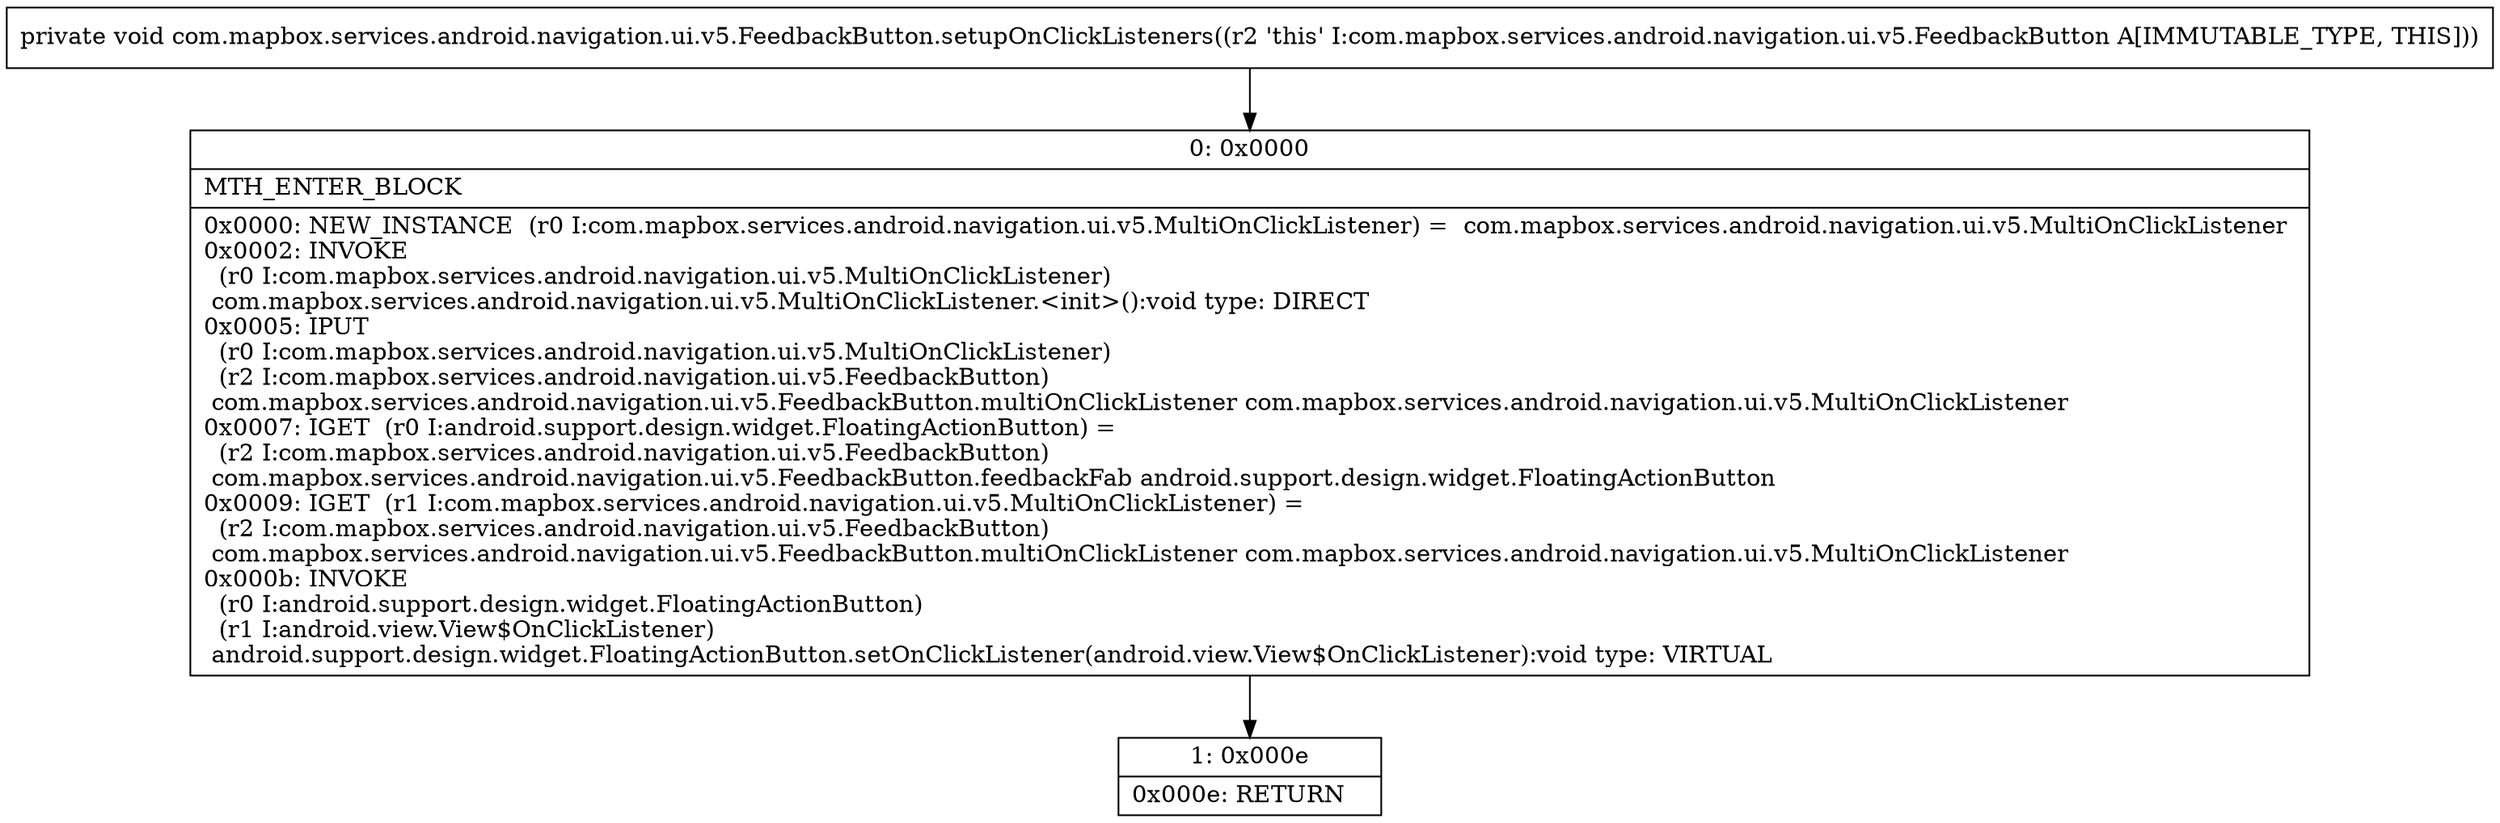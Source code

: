 digraph "CFG forcom.mapbox.services.android.navigation.ui.v5.FeedbackButton.setupOnClickListeners()V" {
Node_0 [shape=record,label="{0\:\ 0x0000|MTH_ENTER_BLOCK\l|0x0000: NEW_INSTANCE  (r0 I:com.mapbox.services.android.navigation.ui.v5.MultiOnClickListener) =  com.mapbox.services.android.navigation.ui.v5.MultiOnClickListener \l0x0002: INVOKE  \l  (r0 I:com.mapbox.services.android.navigation.ui.v5.MultiOnClickListener)\l com.mapbox.services.android.navigation.ui.v5.MultiOnClickListener.\<init\>():void type: DIRECT \l0x0005: IPUT  \l  (r0 I:com.mapbox.services.android.navigation.ui.v5.MultiOnClickListener)\l  (r2 I:com.mapbox.services.android.navigation.ui.v5.FeedbackButton)\l com.mapbox.services.android.navigation.ui.v5.FeedbackButton.multiOnClickListener com.mapbox.services.android.navigation.ui.v5.MultiOnClickListener \l0x0007: IGET  (r0 I:android.support.design.widget.FloatingActionButton) = \l  (r2 I:com.mapbox.services.android.navigation.ui.v5.FeedbackButton)\l com.mapbox.services.android.navigation.ui.v5.FeedbackButton.feedbackFab android.support.design.widget.FloatingActionButton \l0x0009: IGET  (r1 I:com.mapbox.services.android.navigation.ui.v5.MultiOnClickListener) = \l  (r2 I:com.mapbox.services.android.navigation.ui.v5.FeedbackButton)\l com.mapbox.services.android.navigation.ui.v5.FeedbackButton.multiOnClickListener com.mapbox.services.android.navigation.ui.v5.MultiOnClickListener \l0x000b: INVOKE  \l  (r0 I:android.support.design.widget.FloatingActionButton)\l  (r1 I:android.view.View$OnClickListener)\l android.support.design.widget.FloatingActionButton.setOnClickListener(android.view.View$OnClickListener):void type: VIRTUAL \l}"];
Node_1 [shape=record,label="{1\:\ 0x000e|0x000e: RETURN   \l}"];
MethodNode[shape=record,label="{private void com.mapbox.services.android.navigation.ui.v5.FeedbackButton.setupOnClickListeners((r2 'this' I:com.mapbox.services.android.navigation.ui.v5.FeedbackButton A[IMMUTABLE_TYPE, THIS])) }"];
MethodNode -> Node_0;
Node_0 -> Node_1;
}

